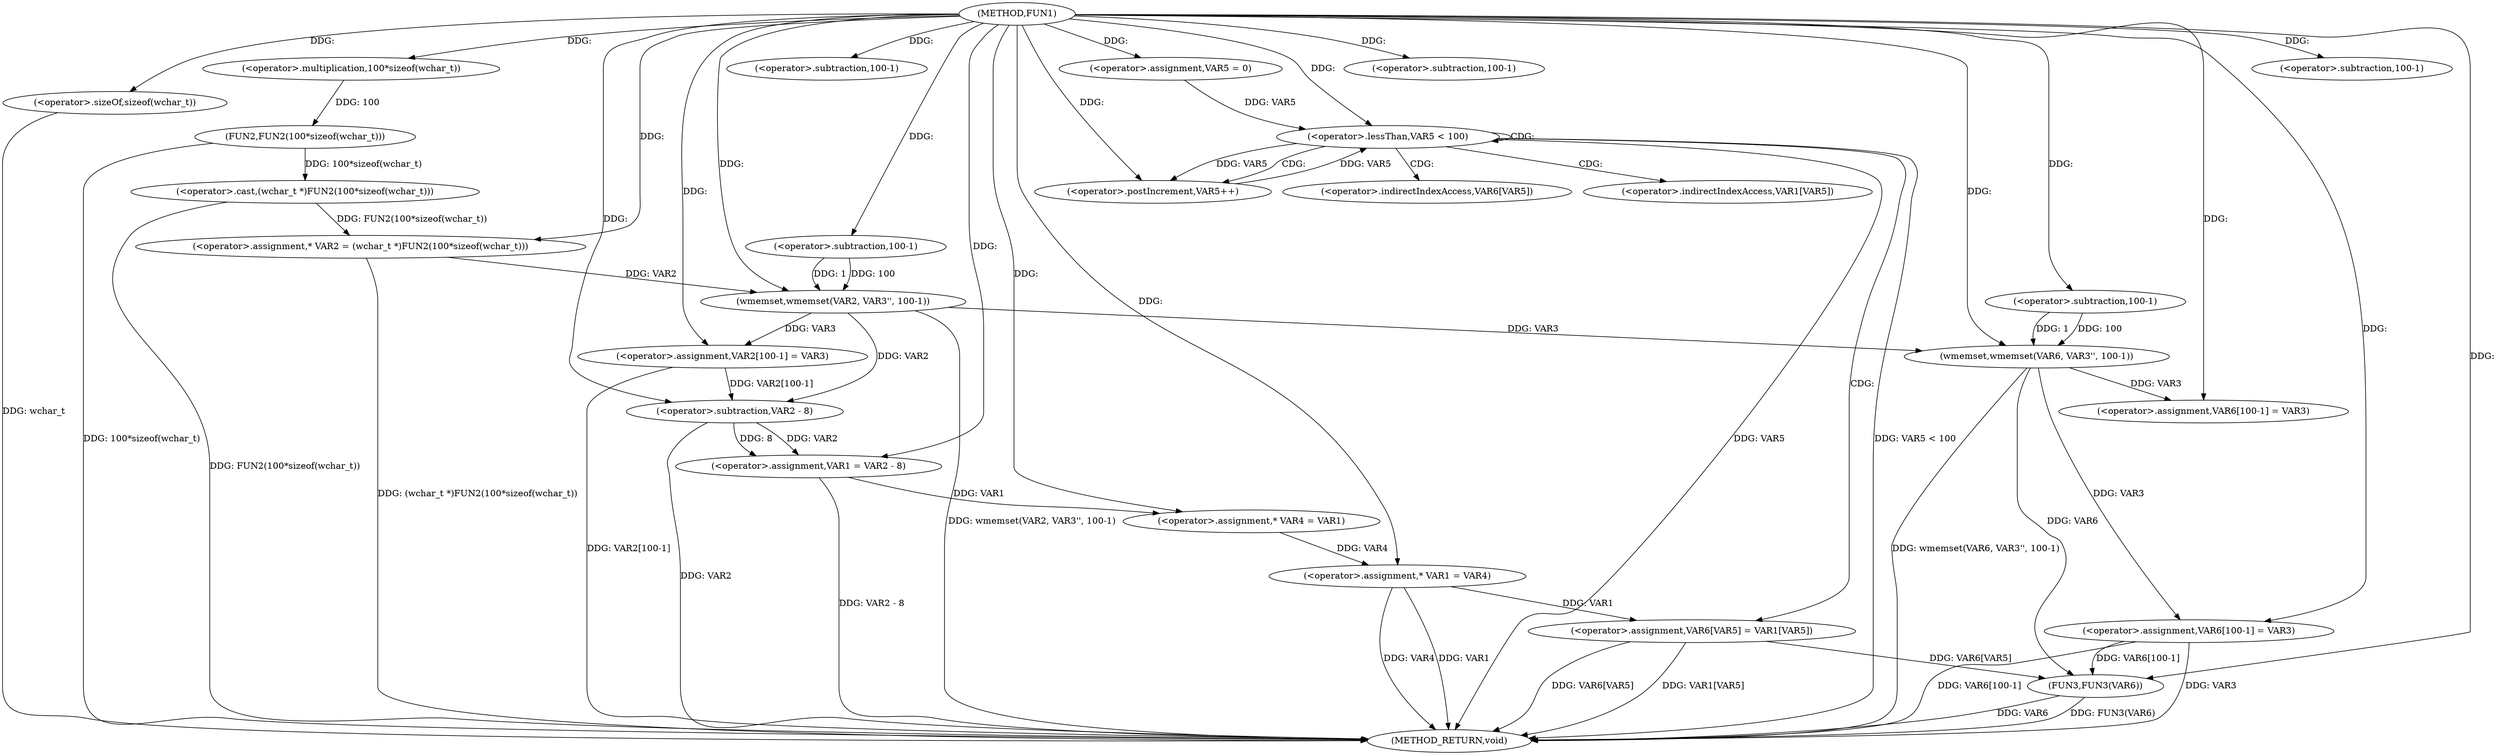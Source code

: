 digraph FUN1 {  
"1000100" [label = "(METHOD,FUN1)" ]
"1000182" [label = "(METHOD_RETURN,void)" ]
"1000104" [label = "(<operator>.assignment,* VAR2 = (wchar_t *)FUN2(100*sizeof(wchar_t)))" ]
"1000106" [label = "(<operator>.cast,(wchar_t *)FUN2(100*sizeof(wchar_t)))" ]
"1000108" [label = "(FUN2,FUN2(100*sizeof(wchar_t)))" ]
"1000109" [label = "(<operator>.multiplication,100*sizeof(wchar_t))" ]
"1000111" [label = "(<operator>.sizeOf,sizeof(wchar_t))" ]
"1000113" [label = "(wmemset,wmemset(VAR2, VAR3'', 100-1))" ]
"1000116" [label = "(<operator>.subtraction,100-1)" ]
"1000119" [label = "(<operator>.assignment,VAR2[100-1] = VAR3)" ]
"1000122" [label = "(<operator>.subtraction,100-1)" ]
"1000126" [label = "(<operator>.assignment,VAR1 = VAR2 - 8)" ]
"1000128" [label = "(<operator>.subtraction,VAR2 - 8)" ]
"1000133" [label = "(<operator>.assignment,* VAR4 = VAR1)" ]
"1000137" [label = "(<operator>.assignment,* VAR1 = VAR4)" ]
"1000143" [label = "(wmemset,wmemset(VAR6, VAR3'', 100-1))" ]
"1000146" [label = "(<operator>.subtraction,100-1)" ]
"1000149" [label = "(<operator>.assignment,VAR6[100-1] = VAR3)" ]
"1000152" [label = "(<operator>.subtraction,100-1)" ]
"1000157" [label = "(<operator>.assignment,VAR5 = 0)" ]
"1000160" [label = "(<operator>.lessThan,VAR5 < 100)" ]
"1000163" [label = "(<operator>.postIncrement,VAR5++)" ]
"1000166" [label = "(<operator>.assignment,VAR6[VAR5] = VAR1[VAR5])" ]
"1000173" [label = "(<operator>.assignment,VAR6[100-1] = VAR3)" ]
"1000176" [label = "(<operator>.subtraction,100-1)" ]
"1000180" [label = "(FUN3,FUN3(VAR6))" ]
"1000167" [label = "(<operator>.indirectIndexAccess,VAR6[VAR5])" ]
"1000170" [label = "(<operator>.indirectIndexAccess,VAR1[VAR5])" ]
  "1000106" -> "1000182"  [ label = "DDG: FUN2(100*sizeof(wchar_t))"] 
  "1000160" -> "1000182"  [ label = "DDG: VAR5 < 100"] 
  "1000137" -> "1000182"  [ label = "DDG: VAR4"] 
  "1000180" -> "1000182"  [ label = "DDG: VAR6"] 
  "1000180" -> "1000182"  [ label = "DDG: FUN3(VAR6)"] 
  "1000143" -> "1000182"  [ label = "DDG: wmemset(VAR6, VAR3'', 100-1)"] 
  "1000166" -> "1000182"  [ label = "DDG: VAR1[VAR5]"] 
  "1000173" -> "1000182"  [ label = "DDG: VAR3"] 
  "1000128" -> "1000182"  [ label = "DDG: VAR2"] 
  "1000166" -> "1000182"  [ label = "DDG: VAR6[VAR5]"] 
  "1000111" -> "1000182"  [ label = "DDG: wchar_t"] 
  "1000113" -> "1000182"  [ label = "DDG: wmemset(VAR2, VAR3'', 100-1)"] 
  "1000119" -> "1000182"  [ label = "DDG: VAR2[100-1]"] 
  "1000126" -> "1000182"  [ label = "DDG: VAR2 - 8"] 
  "1000137" -> "1000182"  [ label = "DDG: VAR1"] 
  "1000160" -> "1000182"  [ label = "DDG: VAR5"] 
  "1000173" -> "1000182"  [ label = "DDG: VAR6[100-1]"] 
  "1000104" -> "1000182"  [ label = "DDG: (wchar_t *)FUN2(100*sizeof(wchar_t))"] 
  "1000108" -> "1000182"  [ label = "DDG: 100*sizeof(wchar_t)"] 
  "1000106" -> "1000104"  [ label = "DDG: FUN2(100*sizeof(wchar_t))"] 
  "1000100" -> "1000104"  [ label = "DDG: "] 
  "1000108" -> "1000106"  [ label = "DDG: 100*sizeof(wchar_t)"] 
  "1000109" -> "1000108"  [ label = "DDG: 100"] 
  "1000100" -> "1000109"  [ label = "DDG: "] 
  "1000100" -> "1000111"  [ label = "DDG: "] 
  "1000104" -> "1000113"  [ label = "DDG: VAR2"] 
  "1000100" -> "1000113"  [ label = "DDG: "] 
  "1000116" -> "1000113"  [ label = "DDG: 100"] 
  "1000116" -> "1000113"  [ label = "DDG: 1"] 
  "1000100" -> "1000116"  [ label = "DDG: "] 
  "1000113" -> "1000119"  [ label = "DDG: VAR3"] 
  "1000100" -> "1000119"  [ label = "DDG: "] 
  "1000100" -> "1000122"  [ label = "DDG: "] 
  "1000128" -> "1000126"  [ label = "DDG: VAR2"] 
  "1000128" -> "1000126"  [ label = "DDG: 8"] 
  "1000100" -> "1000126"  [ label = "DDG: "] 
  "1000113" -> "1000128"  [ label = "DDG: VAR2"] 
  "1000119" -> "1000128"  [ label = "DDG: VAR2[100-1]"] 
  "1000100" -> "1000128"  [ label = "DDG: "] 
  "1000126" -> "1000133"  [ label = "DDG: VAR1"] 
  "1000100" -> "1000133"  [ label = "DDG: "] 
  "1000133" -> "1000137"  [ label = "DDG: VAR4"] 
  "1000100" -> "1000137"  [ label = "DDG: "] 
  "1000100" -> "1000143"  [ label = "DDG: "] 
  "1000113" -> "1000143"  [ label = "DDG: VAR3"] 
  "1000146" -> "1000143"  [ label = "DDG: 100"] 
  "1000146" -> "1000143"  [ label = "DDG: 1"] 
  "1000100" -> "1000146"  [ label = "DDG: "] 
  "1000143" -> "1000149"  [ label = "DDG: VAR3"] 
  "1000100" -> "1000149"  [ label = "DDG: "] 
  "1000100" -> "1000152"  [ label = "DDG: "] 
  "1000100" -> "1000157"  [ label = "DDG: "] 
  "1000163" -> "1000160"  [ label = "DDG: VAR5"] 
  "1000157" -> "1000160"  [ label = "DDG: VAR5"] 
  "1000100" -> "1000160"  [ label = "DDG: "] 
  "1000160" -> "1000163"  [ label = "DDG: VAR5"] 
  "1000100" -> "1000163"  [ label = "DDG: "] 
  "1000137" -> "1000166"  [ label = "DDG: VAR1"] 
  "1000100" -> "1000173"  [ label = "DDG: "] 
  "1000143" -> "1000173"  [ label = "DDG: VAR3"] 
  "1000100" -> "1000176"  [ label = "DDG: "] 
  "1000173" -> "1000180"  [ label = "DDG: VAR6[100-1]"] 
  "1000143" -> "1000180"  [ label = "DDG: VAR6"] 
  "1000166" -> "1000180"  [ label = "DDG: VAR6[VAR5]"] 
  "1000100" -> "1000180"  [ label = "DDG: "] 
  "1000160" -> "1000163"  [ label = "CDG: "] 
  "1000160" -> "1000160"  [ label = "CDG: "] 
  "1000160" -> "1000170"  [ label = "CDG: "] 
  "1000160" -> "1000166"  [ label = "CDG: "] 
  "1000160" -> "1000167"  [ label = "CDG: "] 
}
